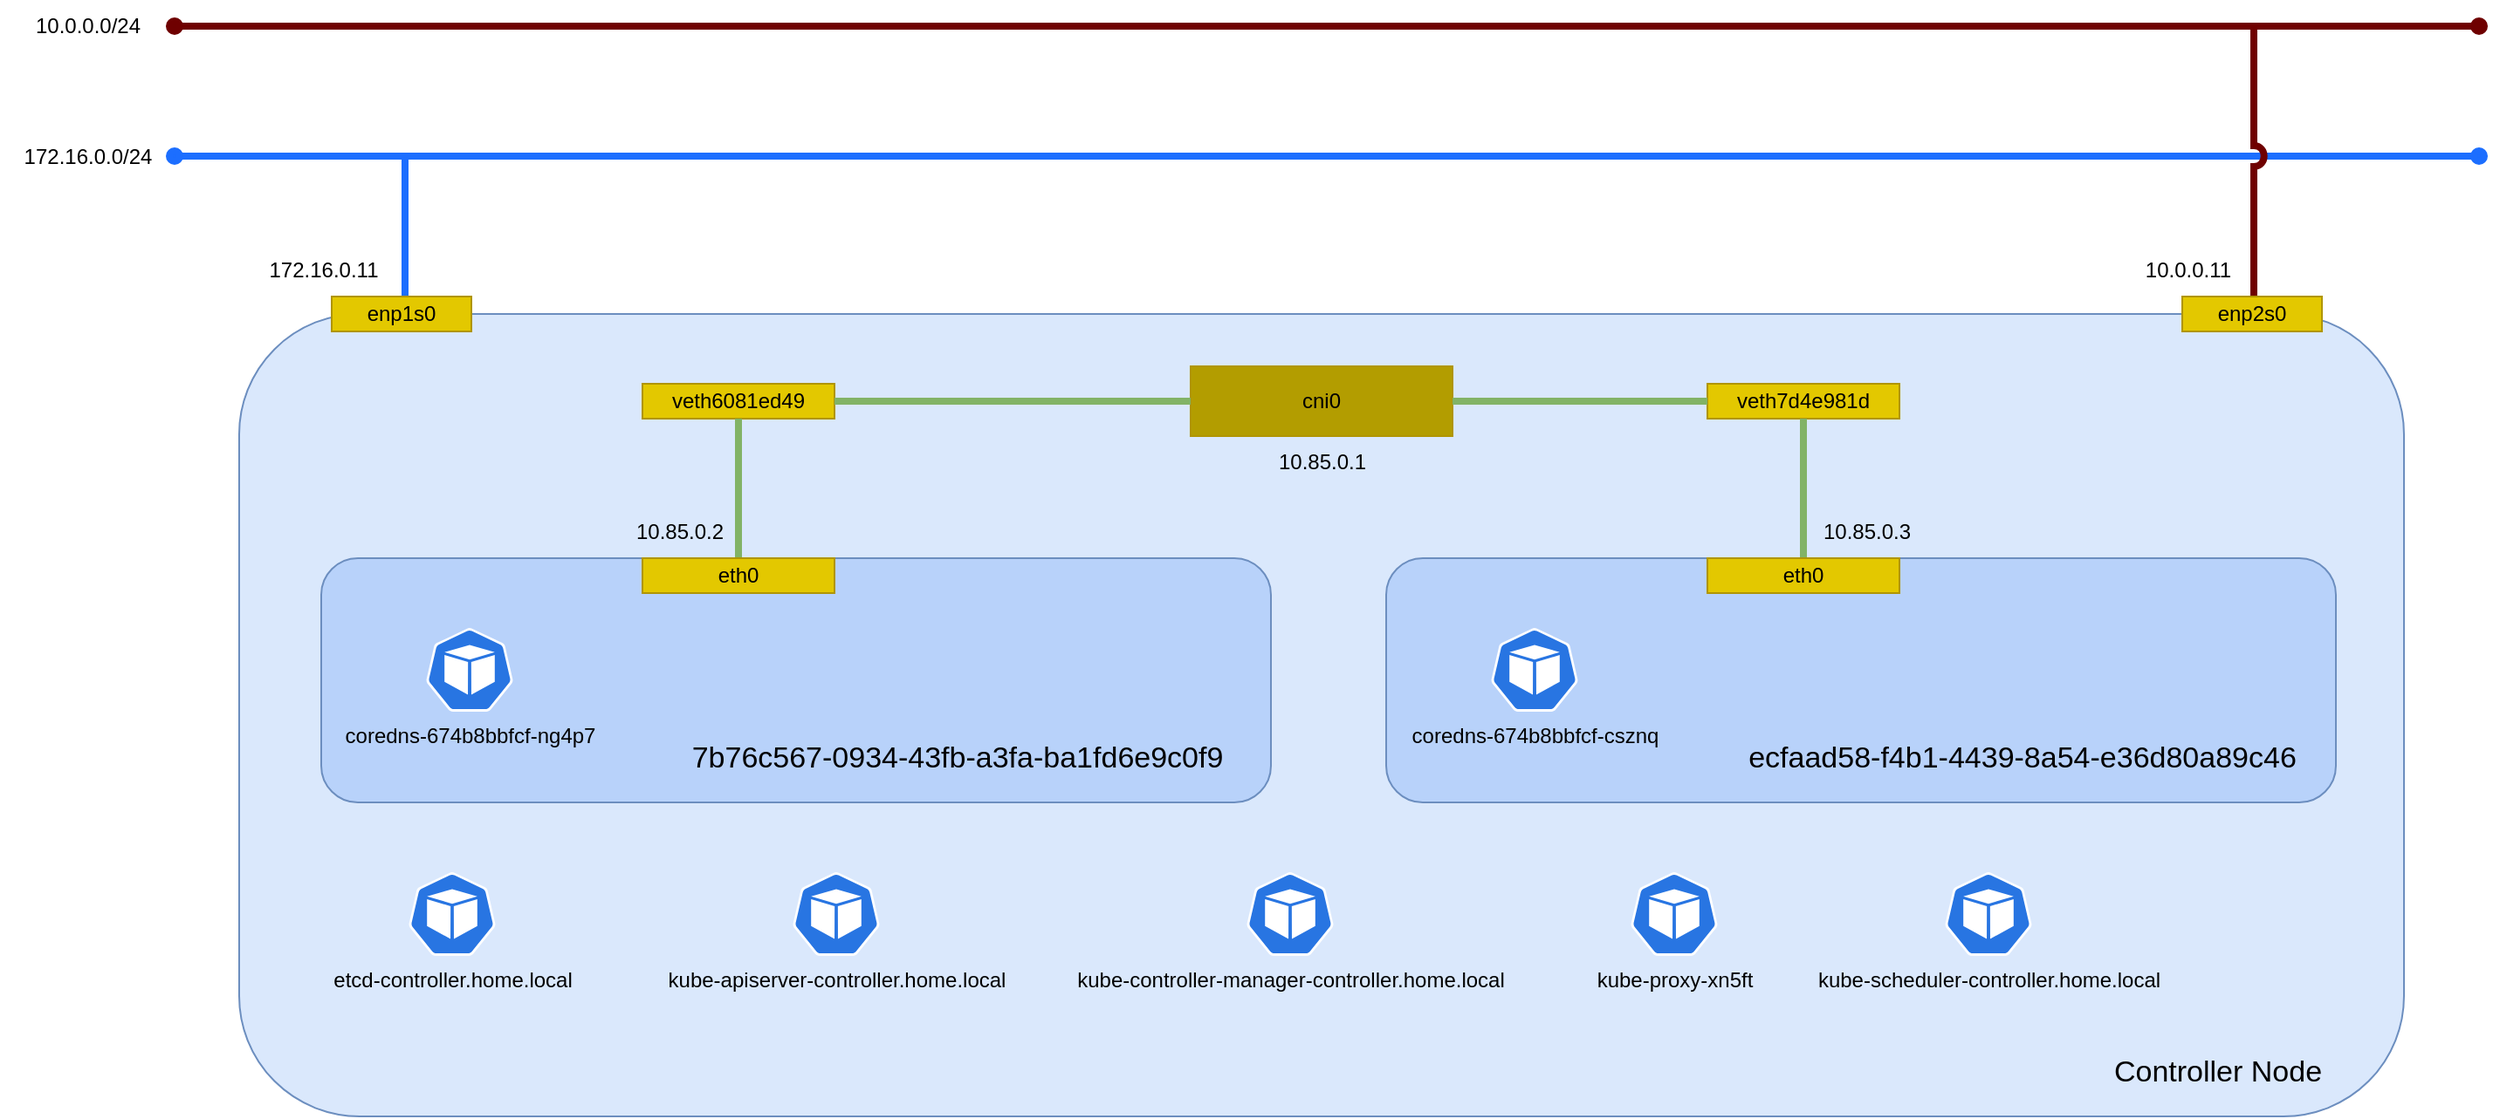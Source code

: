 <mxfile version="28.2.5">
  <diagram name="ページ1" id="6O8cq4Rfigk1k-ii5kAo">
    <mxGraphModel dx="2453" dy="865" grid="1" gridSize="10" guides="1" tooltips="1" connect="1" arrows="1" fold="1" page="1" pageScale="1" pageWidth="827" pageHeight="1169" math="0" shadow="0">
      <root>
        <mxCell id="0" />
        <object label="ネットワーク" id="1">
          <mxCell style="locked=1;" parent="0" />
        </object>
        <mxCell id="4jGIObLVKQul48obEb4T-1" value="" style="endArrow=oval;html=1;rounded=0;startArrow=oval;startFill=1;endFill=1;strokeWidth=4;fillColor=#a20025;strokeColor=#6F0000;" parent="1" edge="1">
          <mxGeometry width="50" height="50" relative="1" as="geometry">
            <mxPoint x="-704" y="25" as="sourcePoint" />
            <mxPoint x="616" y="25" as="targetPoint" />
          </mxGeometry>
        </mxCell>
        <mxCell id="4jGIObLVKQul48obEb4T-2" value="10.0.0.0/24" style="text;html=1;align=center;verticalAlign=middle;resizable=0;points=[];autosize=1;strokeColor=none;fillColor=none;" parent="1" vertex="1">
          <mxGeometry x="-794" y="10" width="80" height="30" as="geometry" />
        </mxCell>
        <mxCell id="4jGIObLVKQul48obEb4T-3" value="" style="endArrow=oval;html=1;rounded=0;startArrow=oval;startFill=1;endFill=1;strokeWidth=4;fillColor=#a20025;strokeColor=#1C6EFF;" parent="1" edge="1">
          <mxGeometry width="50" height="50" relative="1" as="geometry">
            <mxPoint x="-704" y="99.5" as="sourcePoint" />
            <mxPoint x="616" y="99.5" as="targetPoint" />
          </mxGeometry>
        </mxCell>
        <mxCell id="4jGIObLVKQul48obEb4T-4" value="172.16.0.0/24" style="text;html=1;align=center;verticalAlign=middle;resizable=0;points=[];autosize=1;strokeColor=none;fillColor=none;" parent="1" vertex="1">
          <mxGeometry x="-804" y="85" width="100" height="30" as="geometry" />
        </mxCell>
        <mxCell id="4jGIObLVKQul48obEb4T-7" value="" style="endArrow=none;html=1;rounded=0;startArrow=none;startFill=0;endFill=0;strokeWidth=4;fillColor=#a20025;strokeColor=#1C6EFF;jumpStyle=arc;" parent="1" edge="1">
          <mxGeometry width="50" height="50" relative="1" as="geometry">
            <mxPoint x="-572" y="100" as="sourcePoint" />
            <mxPoint x="-572" y="180" as="targetPoint" />
          </mxGeometry>
        </mxCell>
        <mxCell id="4jGIObLVKQul48obEb4T-9" value="" style="endArrow=none;html=1;rounded=0;startArrow=none;startFill=0;endFill=0;strokeWidth=4;fillColor=#a20025;strokeColor=#6F0000;jumpStyle=arc;" parent="1" edge="1">
          <mxGeometry width="50" height="50" relative="1" as="geometry">
            <mxPoint x="487" y="26" as="sourcePoint" />
            <mxPoint x="487" y="180" as="targetPoint" />
          </mxGeometry>
        </mxCell>
        <object label="マシン" id="ExSx5SIZApUU_Iw7rpWn-6">
          <mxCell style="locked=1;" parent="0" />
        </object>
        <mxCell id="4jGIObLVKQul48obEb4T-24" value="" style="rounded=1;whiteSpace=wrap;html=1;fillColor=#dae8fc;strokeColor=#6c8ebf;" parent="ExSx5SIZApUU_Iw7rpWn-6" vertex="1">
          <mxGeometry x="-667" y="190" width="1240" height="460" as="geometry" />
        </mxCell>
        <mxCell id="4jGIObLVKQul48obEb4T-26" value="enp1s0" style="rounded=0;whiteSpace=wrap;html=1;fillColor=#e3c800;fontColor=#000000;strokeColor=#B09500;" parent="ExSx5SIZApUU_Iw7rpWn-6" vertex="1">
          <mxGeometry x="-614" y="180" width="80" height="20" as="geometry" />
        </mxCell>
        <mxCell id="4jGIObLVKQul48obEb4T-27" value="172.16.0.11" style="text;html=1;align=center;verticalAlign=middle;resizable=0;points=[];autosize=1;strokeColor=none;fillColor=none;" parent="ExSx5SIZApUU_Iw7rpWn-6" vertex="1">
          <mxGeometry x="-664" y="150" width="90" height="30" as="geometry" />
        </mxCell>
        <mxCell id="4jGIObLVKQul48obEb4T-29" value="enp2s0" style="rounded=0;whiteSpace=wrap;html=1;fillColor=#e3c800;fontColor=#000000;strokeColor=#B09500;" parent="ExSx5SIZApUU_Iw7rpWn-6" vertex="1">
          <mxGeometry x="446" y="180" width="80" height="20" as="geometry" />
        </mxCell>
        <mxCell id="4jGIObLVKQul48obEb4T-30" value="10.0.0.11" style="text;html=1;align=center;verticalAlign=middle;resizable=0;points=[];autosize=1;strokeColor=none;fillColor=none;" parent="ExSx5SIZApUU_Iw7rpWn-6" vertex="1">
          <mxGeometry x="414" y="150" width="70" height="30" as="geometry" />
        </mxCell>
        <mxCell id="21zLahzKs5m0MUraH8DA-1" value="&lt;font style=&quot;font-size: 17px;&quot;&gt;Controller Node&lt;/font&gt;" style="text;html=1;align=center;verticalAlign=middle;resizable=0;points=[];autosize=1;strokeColor=none;fillColor=none;" parent="ExSx5SIZApUU_Iw7rpWn-6" vertex="1">
          <mxGeometry x="396" y="610" width="140" height="30" as="geometry" />
        </mxCell>
        <mxCell id="21zLahzKs5m0MUraH8DA-2" value="cni0" style="rounded=0;whiteSpace=wrap;html=1;fillColor=#B39D00;fontColor=#000000;strokeColor=#B09500;" parent="ExSx5SIZApUU_Iw7rpWn-6" vertex="1">
          <mxGeometry x="-122" y="220" width="150" height="40" as="geometry" />
        </mxCell>
        <mxCell id="21zLahzKs5m0MUraH8DA-6" value="veth6081ed49" style="rounded=0;whiteSpace=wrap;html=1;fillColor=#e3c800;fontColor=#000000;strokeColor=#B09500;" parent="ExSx5SIZApUU_Iw7rpWn-6" vertex="1">
          <mxGeometry x="-436" y="230" width="110" height="20" as="geometry" />
        </mxCell>
        <mxCell id="kA4qiDeY3TN-oHJTK4xy-3" value="veth7d4e981d" style="rounded=0;whiteSpace=wrap;html=1;fillColor=#e3c800;fontColor=#000000;strokeColor=#B09500;" parent="ExSx5SIZApUU_Iw7rpWn-6" vertex="1">
          <mxGeometry x="174" y="230" width="110" height="20" as="geometry" />
        </mxCell>
        <mxCell id="kA4qiDeY3TN-oHJTK4xy-8" value="" style="endArrow=none;html=1;rounded=0;startArrow=none;startFill=0;endFill=0;strokeWidth=4;fillColor=#d5e8d4;strokeColor=#82b366;jumpStyle=arc;entryX=0.5;entryY=0;entryDx=0;entryDy=0;exitX=0.5;exitY=1;exitDx=0;exitDy=0;" parent="ExSx5SIZApUU_Iw7rpWn-6" source="21zLahzKs5m0MUraH8DA-6" target="21zLahzKs5m0MUraH8DA-12" edge="1">
          <mxGeometry width="50" height="50" relative="1" as="geometry">
            <mxPoint x="-410" y="160" as="sourcePoint" />
            <mxPoint x="-410" y="240" as="targetPoint" />
          </mxGeometry>
        </mxCell>
        <mxCell id="kA4qiDeY3TN-oHJTK4xy-11" value="" style="endArrow=none;html=1;rounded=0;startArrow=none;startFill=0;endFill=0;strokeWidth=4;fillColor=#d5e8d4;strokeColor=#82b366;jumpStyle=arc;entryX=0.5;entryY=0;entryDx=0;entryDy=0;exitX=0.5;exitY=1;exitDx=0;exitDy=0;" parent="ExSx5SIZApUU_Iw7rpWn-6" source="kA4qiDeY3TN-oHJTK4xy-3" target="kA4qiDeY3TN-oHJTK4xy-7" edge="1">
          <mxGeometry width="50" height="50" relative="1" as="geometry">
            <mxPoint x="90" y="280" as="sourcePoint" />
            <mxPoint x="90" y="350" as="targetPoint" />
          </mxGeometry>
        </mxCell>
        <mxCell id="kA4qiDeY3TN-oHJTK4xy-12" value="" style="endArrow=none;html=1;rounded=0;startArrow=none;startFill=0;endFill=0;strokeWidth=4;fillColor=#d5e8d4;strokeColor=#82b366;jumpStyle=arc;entryX=1;entryY=0.5;entryDx=0;entryDy=0;exitX=0;exitY=0.5;exitDx=0;exitDy=0;" parent="ExSx5SIZApUU_Iw7rpWn-6" source="kA4qiDeY3TN-oHJTK4xy-3" target="21zLahzKs5m0MUraH8DA-2" edge="1">
          <mxGeometry width="50" height="50" relative="1" as="geometry">
            <mxPoint x="239" y="260" as="sourcePoint" />
            <mxPoint x="239" y="340" as="targetPoint" />
          </mxGeometry>
        </mxCell>
        <mxCell id="kA4qiDeY3TN-oHJTK4xy-13" value="" style="endArrow=none;html=1;rounded=0;startArrow=none;startFill=0;endFill=0;strokeWidth=4;fillColor=#d5e8d4;strokeColor=#82b366;jumpStyle=arc;entryX=1;entryY=0.5;entryDx=0;entryDy=0;exitX=0;exitY=0.5;exitDx=0;exitDy=0;" parent="ExSx5SIZApUU_Iw7rpWn-6" source="21zLahzKs5m0MUraH8DA-2" target="21zLahzKs5m0MUraH8DA-6" edge="1">
          <mxGeometry width="50" height="50" relative="1" as="geometry">
            <mxPoint x="184" y="250" as="sourcePoint" />
            <mxPoint x="38" y="250" as="targetPoint" />
          </mxGeometry>
        </mxCell>
        <mxCell id="kA4qiDeY3TN-oHJTK4xy-14" value="10.85.0.1" style="text;html=1;align=center;verticalAlign=middle;resizable=0;points=[];autosize=1;strokeColor=none;fillColor=none;" parent="ExSx5SIZApUU_Iw7rpWn-6" vertex="1">
          <mxGeometry x="-82" y="260" width="70" height="30" as="geometry" />
        </mxCell>
        <object label="NW名前空間" id="21zLahzKs5m0MUraH8DA-9">
          <mxCell style="locked=1;" parent="0" />
        </object>
        <mxCell id="21zLahzKs5m0MUraH8DA-10" value="" style="rounded=1;whiteSpace=wrap;html=1;fillColor=#b8d2fa;strokeColor=#6c8ebf;align=center;horizontal=1;" parent="21zLahzKs5m0MUraH8DA-9" vertex="1">
          <mxGeometry x="-620" y="330" width="544" height="140" as="geometry" />
        </mxCell>
        <mxCell id="21zLahzKs5m0MUraH8DA-11" value="&lt;font style=&quot;font-size: 17px;&quot;&gt;7b76c567-0934-43fb-a3fa-ba1fd6e9c0f9&lt;/font&gt;" style="text;html=1;align=center;verticalAlign=middle;resizable=0;points=[];autosize=1;strokeColor=none;fillColor=none;" parent="21zLahzKs5m0MUraH8DA-9" vertex="1">
          <mxGeometry x="-421" y="430" width="330" height="30" as="geometry" />
        </mxCell>
        <mxCell id="21zLahzKs5m0MUraH8DA-14" value="10.85.0.2" style="text;html=1;align=center;verticalAlign=middle;resizable=0;points=[];autosize=1;strokeColor=none;fillColor=none;" parent="21zLahzKs5m0MUraH8DA-9" vertex="1">
          <mxGeometry x="-450" y="300" width="70" height="30" as="geometry" />
        </mxCell>
        <mxCell id="21zLahzKs5m0MUraH8DA-12" value="eth0" style="rounded=0;whiteSpace=wrap;html=1;fillColor=#e3c800;fontColor=#000000;strokeColor=#B09500;" parent="21zLahzKs5m0MUraH8DA-9" vertex="1">
          <mxGeometry x="-436" y="330" width="110" height="20" as="geometry" />
        </mxCell>
        <mxCell id="kA4qiDeY3TN-oHJTK4xy-4" value="" style="rounded=1;whiteSpace=wrap;html=1;fillColor=#b8d2fa;strokeColor=#6c8ebf;align=center;horizontal=1;" parent="21zLahzKs5m0MUraH8DA-9" vertex="1">
          <mxGeometry x="-10" y="330" width="544" height="140" as="geometry" />
        </mxCell>
        <mxCell id="kA4qiDeY3TN-oHJTK4xy-5" value="&lt;font style=&quot;font-size: 17px;&quot;&gt;ecfaad58-f4b1-4439-8a54-e36d80a89c46&lt;/font&gt;" style="text;html=1;align=center;verticalAlign=middle;resizable=0;points=[];autosize=1;strokeColor=none;fillColor=none;" parent="21zLahzKs5m0MUraH8DA-9" vertex="1">
          <mxGeometry x="184" y="430" width="340" height="30" as="geometry" />
        </mxCell>
        <mxCell id="kA4qiDeY3TN-oHJTK4xy-6" value="10.85.0.3" style="text;html=1;align=center;verticalAlign=middle;resizable=0;points=[];autosize=1;strokeColor=none;fillColor=none;" parent="21zLahzKs5m0MUraH8DA-9" vertex="1">
          <mxGeometry x="230" y="300" width="70" height="30" as="geometry" />
        </mxCell>
        <mxCell id="kA4qiDeY3TN-oHJTK4xy-7" value="eth0" style="rounded=0;whiteSpace=wrap;html=1;fillColor=#e3c800;fontColor=#000000;strokeColor=#B09500;" parent="21zLahzKs5m0MUraH8DA-9" vertex="1">
          <mxGeometry x="174" y="330" width="110" height="20" as="geometry" />
        </mxCell>
        <mxCell id="kA4qiDeY3TN-oHJTK4xy-15" value="コンテナ" style="locked=1;" parent="0" />
        <mxCell id="kA4qiDeY3TN-oHJTK4xy-17" value="kube-apiserver-controller.home.local" style="aspect=fixed;sketch=0;html=1;dashed=0;whitespace=wrap;verticalLabelPosition=bottom;verticalAlign=top;fillColor=#2875E2;strokeColor=#ffffff;points=[[0.005,0.63,0],[0.1,0.2,0],[0.9,0.2,0],[0.5,0,0],[0.995,0.63,0],[0.72,0.99,0],[0.5,1,0],[0.28,0.99,0]];shape=mxgraph.kubernetes.icon2;prIcon=pod" parent="kA4qiDeY3TN-oHJTK4xy-15" vertex="1">
          <mxGeometry x="-350" y="510" width="50" height="48" as="geometry" />
        </mxCell>
        <mxCell id="kA4qiDeY3TN-oHJTK4xy-18" value="coredns-674b8bbfcf-ng4p7" style="aspect=fixed;sketch=0;html=1;dashed=0;whitespace=wrap;verticalLabelPosition=bottom;verticalAlign=top;fillColor=#2875E2;strokeColor=#ffffff;points=[[0.005,0.63,0],[0.1,0.2,0],[0.9,0.2,0],[0.5,0,0],[0.995,0.63,0],[0.72,0.99,0],[0.5,1,0],[0.28,0.99,0]];shape=mxgraph.kubernetes.icon2;prIcon=pod" parent="kA4qiDeY3TN-oHJTK4xy-15" vertex="1">
          <mxGeometry x="-560" y="370" width="50" height="48" as="geometry" />
        </mxCell>
        <mxCell id="kA4qiDeY3TN-oHJTK4xy-20" value="coredns-674b8bbfcf-csznq" style="aspect=fixed;sketch=0;html=1;dashed=0;whitespace=wrap;verticalLabelPosition=bottom;verticalAlign=top;fillColor=#2875E2;strokeColor=#ffffff;points=[[0.005,0.63,0],[0.1,0.2,0],[0.9,0.2,0],[0.5,0,0],[0.995,0.63,0],[0.72,0.99,0],[0.5,1,0],[0.28,0.99,0]];shape=mxgraph.kubernetes.icon2;prIcon=pod" parent="kA4qiDeY3TN-oHJTK4xy-15" vertex="1">
          <mxGeometry x="50" y="370" width="50" height="48" as="geometry" />
        </mxCell>
        <mxCell id="kA4qiDeY3TN-oHJTK4xy-21" value="etcd-controller.home.local" style="aspect=fixed;sketch=0;html=1;dashed=0;whitespace=wrap;verticalLabelPosition=bottom;verticalAlign=top;fillColor=#2875E2;strokeColor=#ffffff;points=[[0.005,0.63,0],[0.1,0.2,0],[0.9,0.2,0],[0.5,0,0],[0.995,0.63,0],[0.72,0.99,0],[0.5,1,0],[0.28,0.99,0]];shape=mxgraph.kubernetes.icon2;prIcon=pod" parent="kA4qiDeY3TN-oHJTK4xy-15" vertex="1">
          <mxGeometry x="-570" y="510" width="50" height="48" as="geometry" />
        </mxCell>
        <mxCell id="kA4qiDeY3TN-oHJTK4xy-22" value="kube-controller-manager-controller.home.local" style="aspect=fixed;sketch=0;html=1;dashed=0;whitespace=wrap;verticalLabelPosition=bottom;verticalAlign=top;fillColor=#2875E2;strokeColor=#ffffff;points=[[0.005,0.63,0],[0.1,0.2,0],[0.9,0.2,0],[0.5,0,0],[0.995,0.63,0],[0.72,0.99,0],[0.5,1,0],[0.28,0.99,0]];shape=mxgraph.kubernetes.icon2;prIcon=pod" parent="kA4qiDeY3TN-oHJTK4xy-15" vertex="1">
          <mxGeometry x="-90" y="510" width="50" height="48" as="geometry" />
        </mxCell>
        <mxCell id="kA4qiDeY3TN-oHJTK4xy-23" value="kube-proxy-xn5ft" style="aspect=fixed;sketch=0;html=1;dashed=0;whitespace=wrap;verticalLabelPosition=bottom;verticalAlign=top;fillColor=#2875E2;strokeColor=#ffffff;points=[[0.005,0.63,0],[0.1,0.2,0],[0.9,0.2,0],[0.5,0,0],[0.995,0.63,0],[0.72,0.99,0],[0.5,1,0],[0.28,0.99,0]];shape=mxgraph.kubernetes.icon2;prIcon=pod" parent="kA4qiDeY3TN-oHJTK4xy-15" vertex="1">
          <mxGeometry x="130" y="510" width="50" height="48" as="geometry" />
        </mxCell>
        <mxCell id="kA4qiDeY3TN-oHJTK4xy-24" value="kube-scheduler-controller.home.local" style="aspect=fixed;sketch=0;html=1;dashed=0;whitespace=wrap;verticalLabelPosition=bottom;verticalAlign=top;fillColor=#2875E2;strokeColor=#ffffff;points=[[0.005,0.63,0],[0.1,0.2,0],[0.9,0.2,0],[0.5,0,0],[0.995,0.63,0],[0.72,0.99,0],[0.5,1,0],[0.28,0.99,0]];shape=mxgraph.kubernetes.icon2;prIcon=pod" parent="kA4qiDeY3TN-oHJTK4xy-15" vertex="1">
          <mxGeometry x="310" y="510" width="50" height="48" as="geometry" />
        </mxCell>
      </root>
    </mxGraphModel>
  </diagram>
</mxfile>
